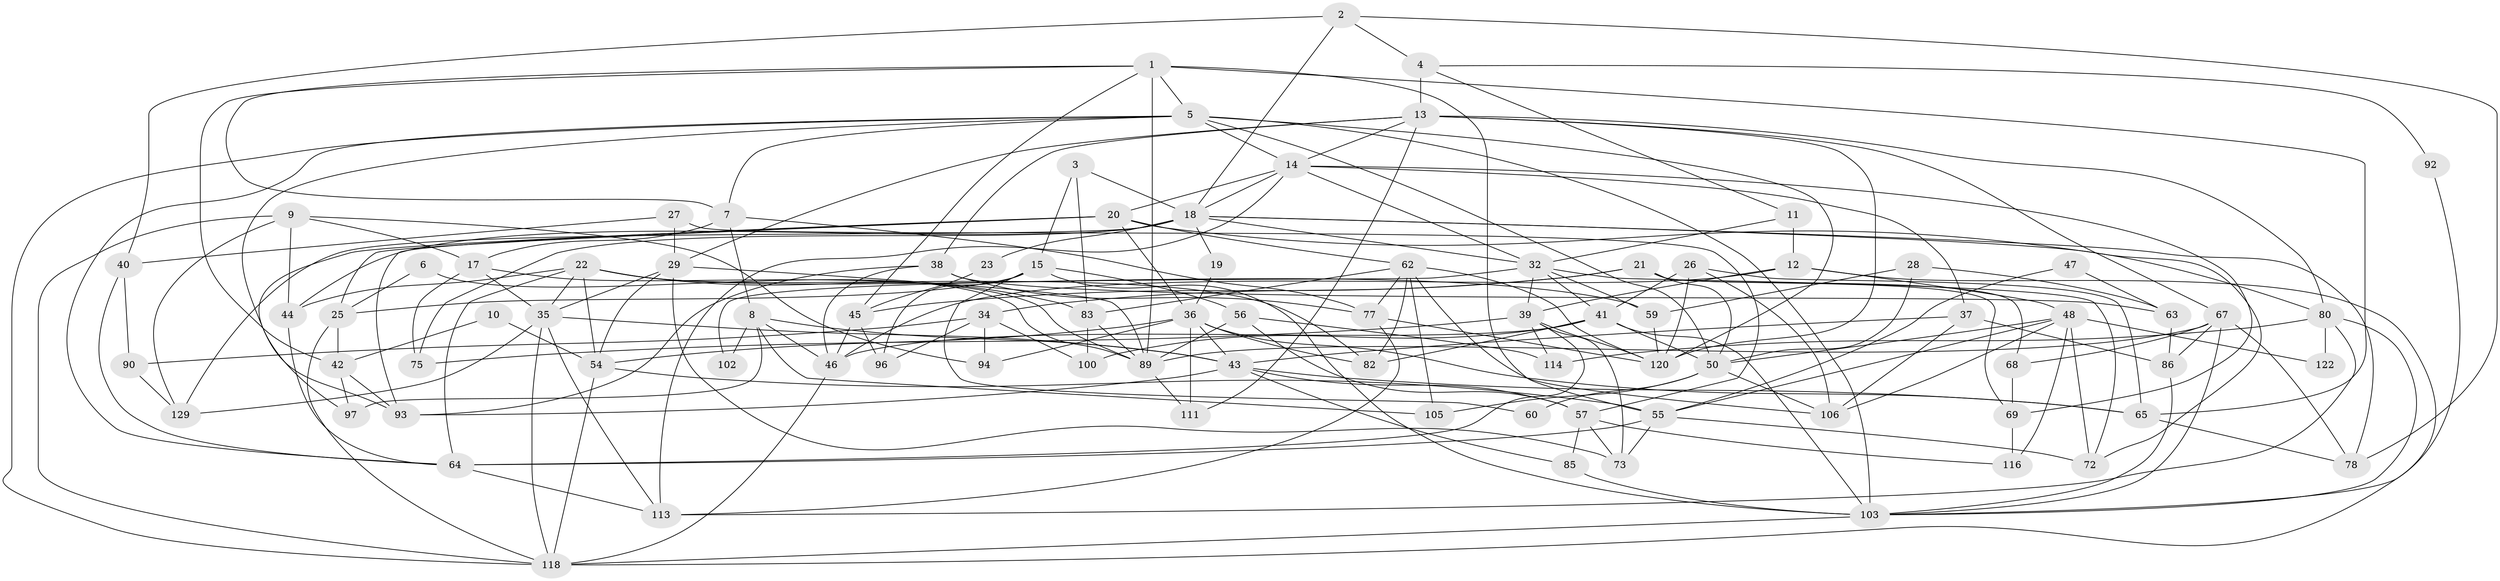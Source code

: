 // original degree distribution, {4: 0.29457364341085274, 3: 0.24031007751937986, 2: 0.14728682170542637, 8: 0.015503875968992248, 6: 0.09302325581395349, 5: 0.18604651162790697, 11: 0.007751937984496124, 7: 0.015503875968992248}
// Generated by graph-tools (version 1.1) at 2025/41/03/06/25 10:41:52]
// undirected, 87 vertices, 214 edges
graph export_dot {
graph [start="1"]
  node [color=gray90,style=filled];
  1 [super="+112"];
  2;
  3;
  4 [super="+51"];
  5 [super="+108"];
  6;
  7 [super="+30"];
  8 [super="+24"];
  9 [super="+33"];
  10;
  11;
  12;
  13 [super="+16"];
  14 [super="+52"];
  15 [super="+121"];
  17 [super="+58"];
  18 [super="+61"];
  19;
  20 [super="+123"];
  21 [super="+119"];
  22 [super="+117"];
  23;
  25 [super="+53"];
  26 [super="+49"];
  27 [super="+31"];
  28;
  29 [super="+76"];
  32 [super="+70"];
  34;
  35 [super="+101"];
  36 [super="+88"];
  37;
  38;
  39 [super="+74"];
  40;
  41 [super="+127"];
  42;
  43 [super="+66"];
  44;
  45;
  46 [super="+79"];
  47;
  48 [super="+81"];
  50 [super="+71"];
  54 [super="+98"];
  55 [super="+99"];
  56;
  57;
  59 [super="+107"];
  60;
  62 [super="+84"];
  63;
  64 [super="+104"];
  65;
  67 [super="+91"];
  68;
  69 [super="+124"];
  72;
  73;
  75;
  77;
  78 [super="+109"];
  80 [super="+95"];
  82;
  83 [super="+87"];
  85;
  86;
  89 [super="+110"];
  90;
  92;
  93;
  94;
  96;
  97;
  100;
  102;
  103 [super="+115"];
  105;
  106;
  111;
  113 [super="+125"];
  114;
  116;
  118 [super="+128"];
  120 [super="+126"];
  122;
  129;
  1 -- 7;
  1 -- 65;
  1 -- 42;
  1 -- 55;
  1 -- 45;
  1 -- 89;
  1 -- 5;
  2 -- 18;
  2 -- 78;
  2 -- 40;
  2 -- 4;
  3 -- 15;
  3 -- 18;
  3 -- 83;
  4 -- 13 [weight=2];
  4 -- 11;
  4 -- 92;
  5 -- 64;
  5 -- 7;
  5 -- 14;
  5 -- 120;
  5 -- 103;
  5 -- 118;
  5 -- 50;
  5 -- 93;
  6 -- 25;
  6 -- 89;
  7 -- 8;
  7 -- 17;
  7 -- 77;
  8 -- 97;
  8 -- 105;
  8 -- 46;
  8 -- 102;
  8 -- 43;
  9 -- 118;
  9 -- 44;
  9 -- 129;
  9 -- 17;
  9 -- 94;
  10 -- 54;
  10 -- 42;
  11 -- 12;
  11 -- 32;
  12 -- 39;
  12 -- 48;
  12 -- 46;
  12 -- 118;
  13 -- 38;
  13 -- 111;
  13 -- 80;
  13 -- 29;
  13 -- 120;
  13 -- 14;
  13 -- 67;
  14 -- 37;
  14 -- 18;
  14 -- 113;
  14 -- 20;
  14 -- 69;
  14 -- 32;
  15 -- 56;
  15 -- 103;
  15 -- 96;
  15 -- 25;
  15 -- 60;
  17 -- 35;
  17 -- 75;
  17 -- 89;
  18 -- 32;
  18 -- 19;
  18 -- 23;
  18 -- 44;
  18 -- 72;
  18 -- 75;
  18 -- 78;
  18 -- 129;
  19 -- 36;
  20 -- 62;
  20 -- 25;
  20 -- 97;
  20 -- 93;
  20 -- 80;
  20 -- 36;
  21 -- 34;
  21 -- 50;
  21 -- 69;
  21 -- 45;
  21 -- 68;
  22 -- 54;
  22 -- 82;
  22 -- 35;
  22 -- 44;
  22 -- 64;
  22 -- 83;
  22 -- 59;
  23 -- 45;
  25 -- 118;
  25 -- 42;
  26 -- 65;
  26 -- 41;
  26 -- 106;
  26 -- 120;
  27 -- 57;
  27 -- 40;
  27 -- 29;
  28 -- 63;
  28 -- 50;
  28 -- 59;
  29 -- 89;
  29 -- 73;
  29 -- 35;
  29 -- 54;
  32 -- 72;
  32 -- 41;
  32 -- 59;
  32 -- 102;
  32 -- 39;
  34 -- 90;
  34 -- 94;
  34 -- 96;
  34 -- 100;
  35 -- 129;
  35 -- 118;
  35 -- 43;
  35 -- 113;
  36 -- 65;
  36 -- 82;
  36 -- 54;
  36 -- 43;
  36 -- 94;
  36 -- 111;
  37 -- 86;
  37 -- 43;
  37 -- 106;
  38 -- 46;
  38 -- 77;
  38 -- 63;
  38 -- 93;
  39 -- 73;
  39 -- 64;
  39 -- 114;
  39 -- 75;
  39 -- 120;
  40 -- 64;
  40 -- 90;
  41 -- 50;
  41 -- 100;
  41 -- 103;
  41 -- 82;
  41 -- 46;
  42 -- 93;
  42 -- 97;
  43 -- 65;
  43 -- 57;
  43 -- 85;
  43 -- 93;
  44 -- 64;
  45 -- 96;
  45 -- 46;
  46 -- 118;
  47 -- 63;
  47 -- 55;
  48 -- 72;
  48 -- 116;
  48 -- 122;
  48 -- 106;
  48 -- 50;
  48 -- 55;
  50 -- 106;
  50 -- 105;
  50 -- 60;
  54 -- 55;
  54 -- 118;
  55 -- 64;
  55 -- 72;
  55 -- 73;
  56 -- 89;
  56 -- 114;
  56 -- 57;
  57 -- 85;
  57 -- 73;
  57 -- 116;
  59 -- 120;
  62 -- 106;
  62 -- 82;
  62 -- 83;
  62 -- 120;
  62 -- 105;
  62 -- 77;
  63 -- 86;
  64 -- 113;
  65 -- 78;
  67 -- 103;
  67 -- 78;
  67 -- 89;
  67 -- 68;
  67 -- 86;
  68 -- 69;
  69 -- 116;
  77 -- 113;
  77 -- 120;
  80 -- 114;
  80 -- 103;
  80 -- 122;
  80 -- 113;
  83 -- 100;
  83 -- 89;
  85 -- 103;
  86 -- 103;
  89 -- 111;
  90 -- 129;
  92 -- 103;
  103 -- 118;
}
